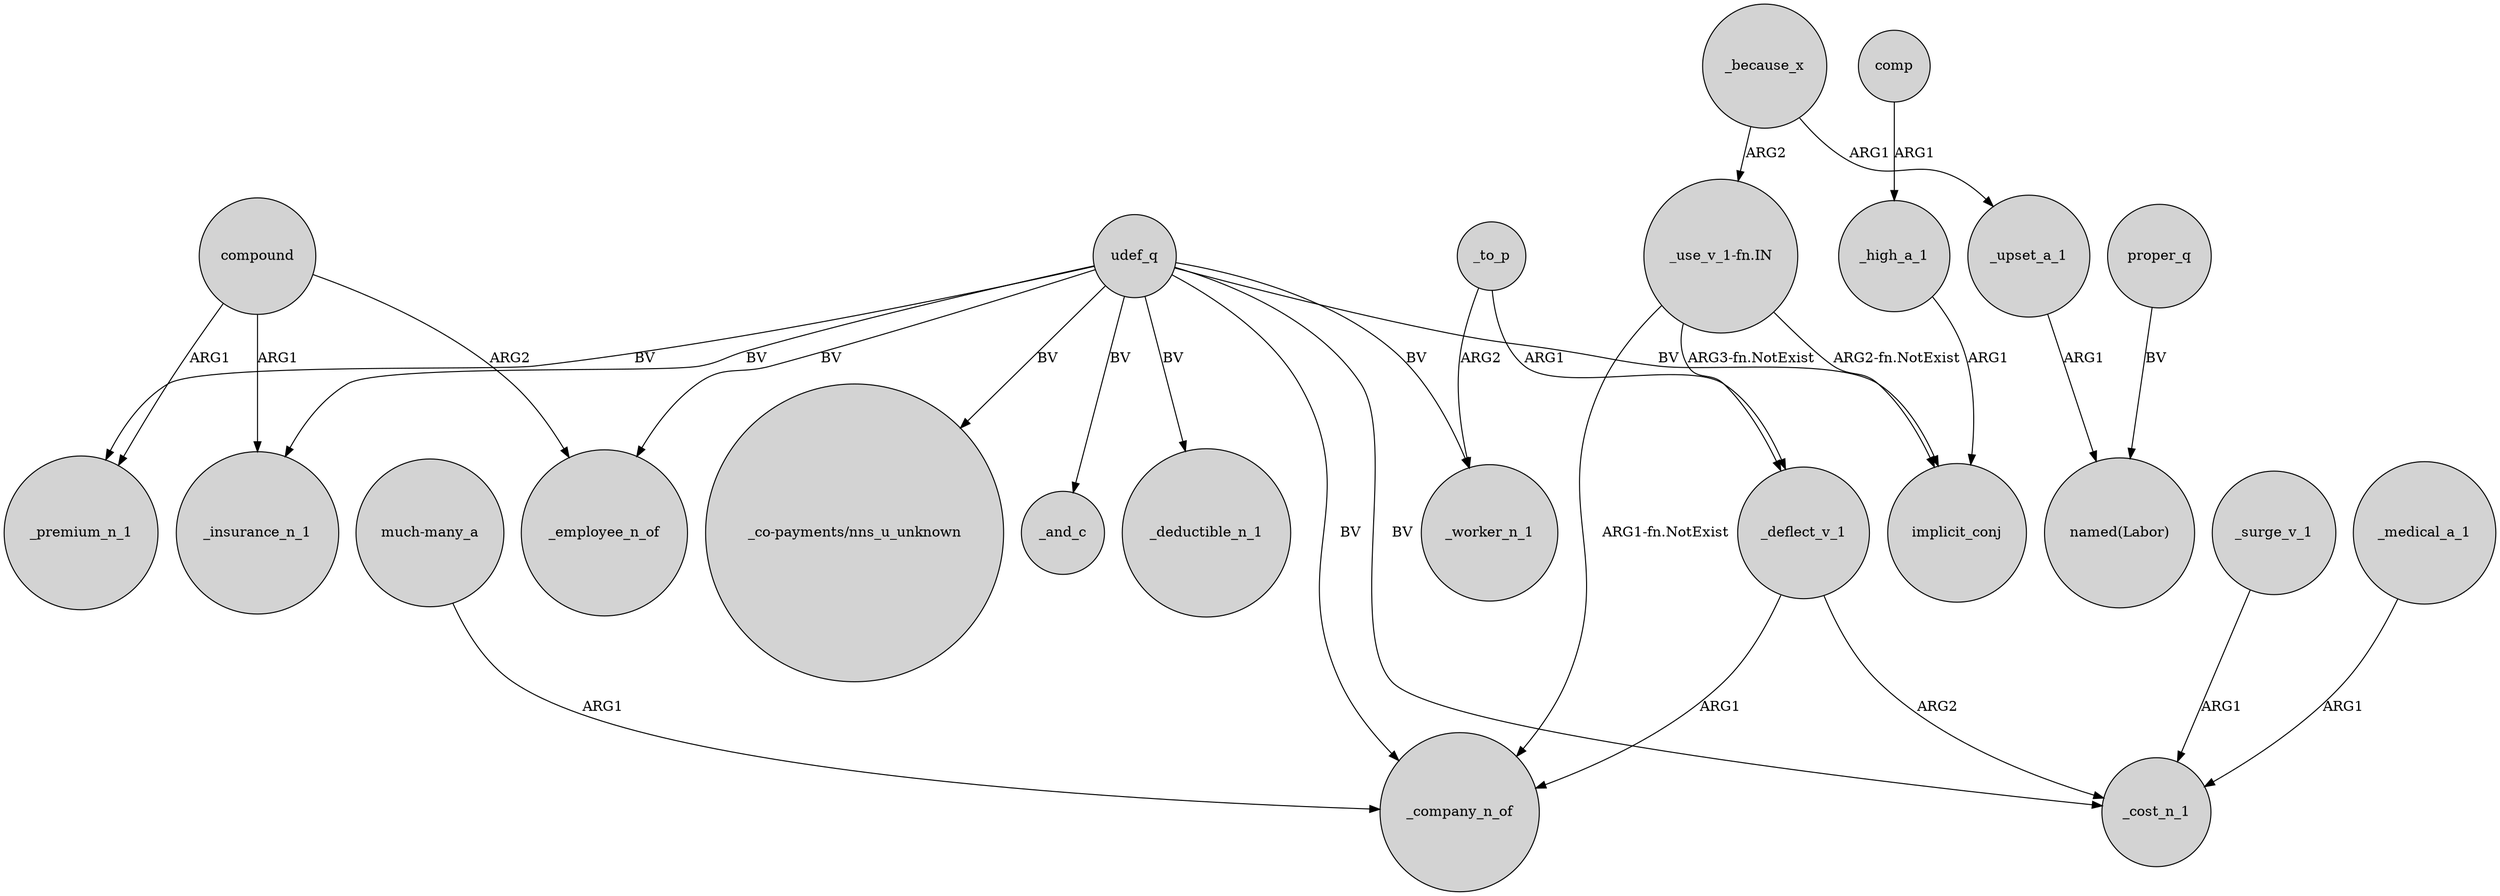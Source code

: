 digraph {
	node [shape=circle style=filled]
	_to_p -> _deflect_v_1 [label=ARG1]
	compound -> _insurance_n_1 [label=ARG1]
	"_use_v_1-fn.IN" -> _deflect_v_1 [label="ARG3-fn.NotExist"]
	udef_q -> _premium_n_1 [label=BV]
	_high_a_1 -> implicit_conj [label=ARG1]
	udef_q -> _employee_n_of [label=BV]
	compound -> _employee_n_of [label=ARG2]
	udef_q -> _insurance_n_1 [label=BV]
	udef_q -> _worker_n_1 [label=BV]
	comp -> _high_a_1 [label=ARG1]
	udef_q -> _cost_n_1 [label=BV]
	_because_x -> "_use_v_1-fn.IN" [label=ARG2]
	udef_q -> implicit_conj [label=BV]
	"much-many_a" -> _company_n_of [label=ARG1]
	"_use_v_1-fn.IN" -> _company_n_of [label="ARG1-fn.NotExist"]
	udef_q -> "_co-payments/nns_u_unknown" [label=BV]
	"_use_v_1-fn.IN" -> implicit_conj [label="ARG2-fn.NotExist"]
	compound -> _premium_n_1 [label=ARG1]
	_because_x -> _upset_a_1 [label=ARG1]
	_deflect_v_1 -> _company_n_of [label=ARG1]
	_to_p -> _worker_n_1 [label=ARG2]
	_surge_v_1 -> _cost_n_1 [label=ARG1]
	_medical_a_1 -> _cost_n_1 [label=ARG1]
	udef_q -> _company_n_of [label=BV]
	_deflect_v_1 -> _cost_n_1 [label=ARG2]
	proper_q -> "named(Labor)" [label=BV]
	udef_q -> _and_c [label=BV]
	_upset_a_1 -> "named(Labor)" [label=ARG1]
	udef_q -> _deductible_n_1 [label=BV]
}

